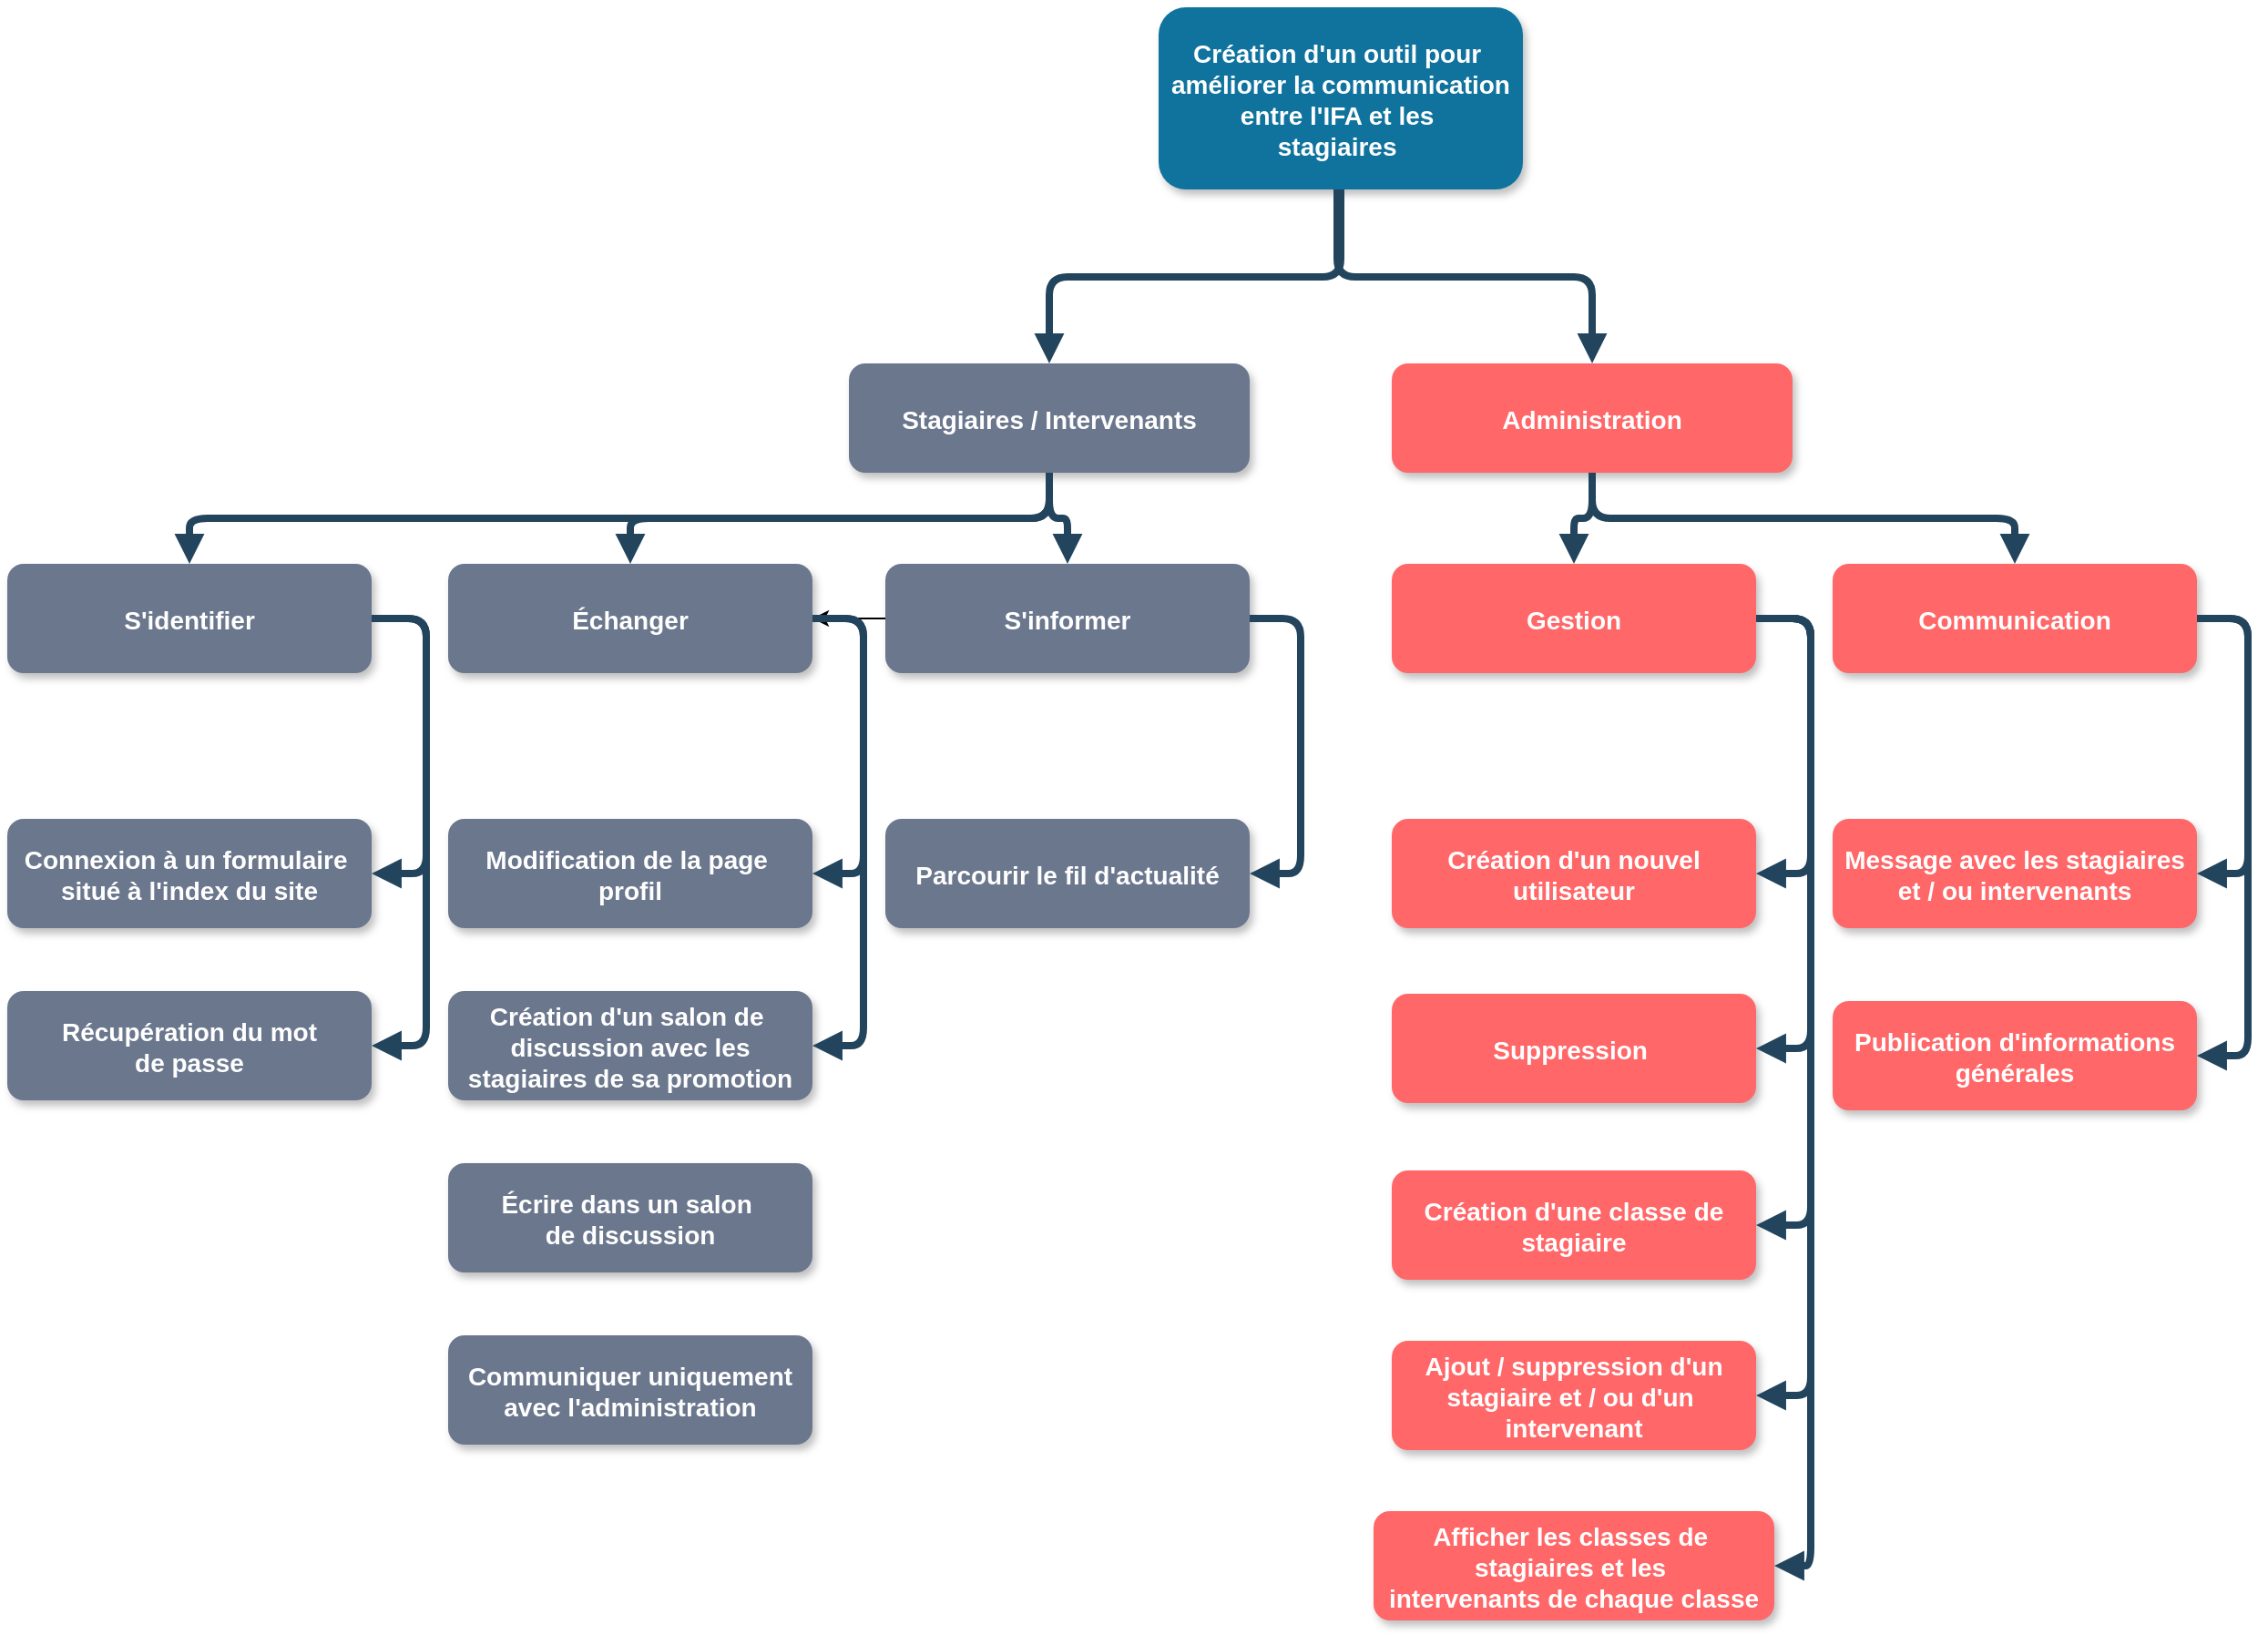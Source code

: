 <mxfile version="11.0.7" type="github"><diagram name="Page-1" id="97916047-d0de-89f5-080d-49f4d83e522f"><mxGraphModel dx="1380" dy="818" grid="1" gridSize="10" guides="1" tooltips="1" connect="1" arrows="1" fold="1" page="1" pageScale="1.5" pageWidth="1169" pageHeight="827" background="#ffffff" math="0" shadow="0"><root><mxCell id="0"/><mxCell id="1" parent="0"/><mxCell id="2" value="Création d'un outil pour &#10;améliorer la communication&#10;entre l'IFA et les &#10;stagiaires " style="rounded=1;fillColor=#10739E;strokeColor=none;shadow=1;gradientColor=none;fontStyle=1;fontColor=#FFFFFF;fontSize=14;spacingBottom=0;spacingRight=0;textDirection=ltr;" parent="1" vertex="1"><mxGeometry x="672" y="150" width="200" height="100" as="geometry"/></mxCell><mxCell id="3" value="Stagiaires / Intervenants" style="rounded=1;fillColor=#6b778d;strokeColor=none;shadow=1;gradientColor=none;fontStyle=1;fontColor=#FFFFFF;fontSize=14;" parent="1" vertex="1"><mxGeometry x="502" y="345.5" width="220" height="60" as="geometry"/></mxCell><mxCell id="4" value="S'identifier" style="rounded=1;fillColor=#6b778d;strokeColor=none;shadow=1;gradientColor=none;fontStyle=1;fontColor=#FFFFFF;fontSize=14;" parent="1" vertex="1"><mxGeometry x="40" y="455.5" width="200" height="60" as="geometry"/></mxCell><mxCell id="5" value="Échanger" style="rounded=1;fillColor=#6b778d;strokeColor=none;shadow=1;gradientColor=none;fontStyle=1;fontColor=#FFFFFF;fontSize=14;" parent="1" vertex="1"><mxGeometry x="282" y="455.5" width="200" height="60" as="geometry"/></mxCell><mxCell id="-i3eTBl44fJg-hl79ShU-67" value="" style="edgeStyle=orthogonalEdgeStyle;rounded=0;orthogonalLoop=1;jettySize=auto;html=1;" edge="1" parent="1" source="6" target="5"><mxGeometry relative="1" as="geometry"/></mxCell><mxCell id="6" value="S'informer" style="rounded=1;fillColor=#6b778d;strokeColor=none;shadow=1;gradientColor=none;fontStyle=1;fontColor=#FFFFFF;fontSize=14;" parent="1" vertex="1"><mxGeometry x="522" y="455.5" width="200" height="60" as="geometry"/></mxCell><mxCell id="7" value="Gestion" style="rounded=1;fillColor=#ff6768;strokeColor=none;shadow=1;gradientColor=none;fontStyle=1;fontColor=#FFFFFF;fontSize=14;" parent="1" vertex="1"><mxGeometry x="800" y="455.5" width="200" height="60" as="geometry"/></mxCell><mxCell id="8" value="Connexion à un formulaire &#10;situé à l'index du site" style="rounded=1;fillColor=#6b778d;strokeColor=none;shadow=1;gradientColor=none;fontStyle=1;fontColor=#FFFFFF;fontSize=14;" parent="1" vertex="1"><mxGeometry x="40" y="595.5" width="200" height="60" as="geometry"/></mxCell><mxCell id="9" value="Récupération du mot&#10;de passe" style="rounded=1;fillColor=#6b778d;strokeColor=none;shadow=1;gradientColor=none;fontStyle=1;fontColor=#FFFFFF;fontSize=14;" parent="1" vertex="1"><mxGeometry x="40" y="690" width="200" height="60" as="geometry"/></mxCell><mxCell id="10" value="Modification de la page &#10;profil" style="rounded=1;fillColor=#6b778d;strokeColor=none;shadow=1;gradientColor=none;fontStyle=1;fontColor=#FFFFFF;fontSize=14;" parent="1" vertex="1"><mxGeometry x="282" y="595.5" width="200" height="60" as="geometry"/></mxCell><mxCell id="11" value="Création d'un salon de &#10;discussion avec les&#10;stagiaires de sa promotion" style="rounded=1;fillColor=#6b778d;strokeColor=none;shadow=1;gradientColor=none;fontStyle=1;fontColor=#FFFFFF;fontSize=14;" parent="1" vertex="1"><mxGeometry x="282" y="690" width="200" height="60" as="geometry"/></mxCell><mxCell id="12" value="Écrire dans un salon &#10;de discussion" style="rounded=1;fillColor=#6b778d;strokeColor=none;shadow=1;gradientColor=none;fontStyle=1;fontColor=#FFFFFF;fontSize=14;" parent="1" vertex="1"><mxGeometry x="282" y="784.5" width="200" height="60" as="geometry"/></mxCell><mxCell id="13" value="Parcourir le fil d'actualité" style="rounded=1;fillColor=#6b778d;strokeColor=none;shadow=1;gradientColor=none;fontStyle=1;fontColor=#FFFFFF;fontSize=14;" parent="1" vertex="1"><mxGeometry x="522" y="595.5" width="200" height="60" as="geometry"/></mxCell><mxCell id="16" value="Communiquer uniquement&#10;avec l'administration" style="rounded=1;fillColor=#6b778d;strokeColor=none;shadow=1;gradientColor=none;fontStyle=1;fontColor=#FFFFFF;fontSize=14;" parent="1" vertex="1"><mxGeometry x="282" y="879" width="200" height="60" as="geometry"/></mxCell><mxCell id="18" value="Création d'un nouvel&#10;utilisateur" style="rounded=1;fillColor=#ff6768;strokeColor=none;shadow=1;gradientColor=none;fontStyle=1;fontColor=#FFFFFF;fontSize=14;" parent="1" vertex="1"><mxGeometry x="800" y="595.5" width="200" height="60" as="geometry"/></mxCell><mxCell id="19" value="Suppression " style="rounded=1;fillColor=#ff6768;strokeColor=none;shadow=1;gradientColor=none;fontStyle=1;fontColor=#FFFFFF;fontSize=14;" parent="1" vertex="1"><mxGeometry x="800" y="691.5" width="200" height="60" as="geometry"/></mxCell><mxCell id="20" value="Création d'une classe de&#10;stagiaire" style="rounded=1;fillColor=#ff6768;strokeColor=none;shadow=1;gradientColor=none;fontStyle=1;fontColor=#FFFFFF;fontSize=14;" parent="1" vertex="1"><mxGeometry x="800" y="788.5" width="200" height="60" as="geometry"/></mxCell><mxCell id="21" value="Ajout / suppression d'un&#10;stagiaire et / ou d'un &#10;intervenant" style="rounded=1;fillColor=#ff6768;strokeColor=none;shadow=1;gradientColor=none;fontStyle=1;fontColor=#FFFFFF;fontSize=14;" parent="1" vertex="1"><mxGeometry x="800" y="882" width="200" height="60" as="geometry"/></mxCell><mxCell id="22" value="Afficher les classes de &#10;stagiaires et les &#10;intervenants de chaque classe" style="rounded=1;fillColor=#ff6768;strokeColor=none;shadow=1;gradientColor=none;fontStyle=1;fontColor=#FFFFFF;fontSize=14;" parent="1" vertex="1"><mxGeometry x="790" y="975.5" width="220" height="60" as="geometry"/></mxCell><mxCell id="23" value="Message avec les stagiaires&#10;et / ou intervenants" style="rounded=1;fillColor=#ff6768;strokeColor=none;shadow=1;gradientColor=none;fontStyle=1;fontColor=#FFFFFF;fontSize=14;" parent="1" vertex="1"><mxGeometry x="1042" y="595.5" width="200" height="60" as="geometry"/></mxCell><mxCell id="24" value="Publication d'informations&#10;générales" style="rounded=1;fillColor=#ff6768;strokeColor=none;shadow=1;gradientColor=none;fontStyle=1;fontColor=#FFFFFF;fontSize=14;" parent="1" vertex="1"><mxGeometry x="1042" y="695.5" width="200" height="60" as="geometry"/></mxCell><mxCell id="29" value="" style="edgeStyle=elbowEdgeStyle;elbow=vertical;strokeWidth=4;endArrow=block;endFill=1;fontStyle=1;strokeColor=#23445D;" parent="1" source="2" target="3" edge="1"><mxGeometry x="22" y="165.5" width="100" height="100" as="geometry"><mxPoint x="22" y="265.5" as="sourcePoint"/><mxPoint x="122" y="165.5" as="targetPoint"/></mxGeometry></mxCell><mxCell id="30" value="" style="edgeStyle=elbowEdgeStyle;elbow=vertical;strokeWidth=4;endArrow=block;endFill=1;fontStyle=1;strokeColor=#23445D;" parent="1" source="3" target="5" edge="1"><mxGeometry x="22" y="165.5" width="100" height="100" as="geometry"><mxPoint x="22" y="265.5" as="sourcePoint"/><mxPoint x="122" y="165.5" as="targetPoint"/></mxGeometry></mxCell><mxCell id="31" value="" style="edgeStyle=elbowEdgeStyle;elbow=vertical;strokeWidth=4;endArrow=block;endFill=1;fontStyle=1;strokeColor=#23445D;" parent="1" source="3" target="4" edge="1"><mxGeometry x="22" y="165.5" width="100" height="100" as="geometry"><mxPoint x="22" y="265.5" as="sourcePoint"/><mxPoint x="122" y="165.5" as="targetPoint"/></mxGeometry></mxCell><mxCell id="32" value="" style="edgeStyle=elbowEdgeStyle;elbow=vertical;strokeWidth=4;endArrow=block;endFill=1;fontStyle=1;strokeColor=#23445D;" parent="1" source="3" target="6" edge="1"><mxGeometry x="22" y="165.5" width="100" height="100" as="geometry"><mxPoint x="22" y="265.5" as="sourcePoint"/><mxPoint x="122" y="165.5" as="targetPoint"/></mxGeometry></mxCell><mxCell id="-i3eTBl44fJg-hl79ShU-55" value="Administration" style="rounded=1;fillColor=#ff6768;strokeColor=none;shadow=1;gradientColor=none;fontStyle=1;fontColor=#FFFFFF;fontSize=14;" vertex="1" parent="1"><mxGeometry x="800" y="345.5" width="220" height="60" as="geometry"/></mxCell><mxCell id="-i3eTBl44fJg-hl79ShU-56" value="" style="edgeStyle=elbowEdgeStyle;elbow=vertical;strokeWidth=4;endArrow=block;endFill=1;fontStyle=1;strokeColor=#23445D;entryX=0.5;entryY=0;entryDx=0;entryDy=0;" edge="1" parent="1" target="-i3eTBl44fJg-hl79ShU-55"><mxGeometry x="32" y="175.5" width="100" height="100" as="geometry"><mxPoint x="770" y="250" as="sourcePoint"/><mxPoint x="622" y="355.5" as="targetPoint"/></mxGeometry></mxCell><mxCell id="-i3eTBl44fJg-hl79ShU-57" value="Communication" style="rounded=1;fillColor=#ff6768;strokeColor=none;shadow=1;gradientColor=none;fontStyle=1;fontColor=#FFFFFF;fontSize=14;" vertex="1" parent="1"><mxGeometry x="1042" y="455.5" width="200" height="60" as="geometry"/></mxCell><mxCell id="-i3eTBl44fJg-hl79ShU-58" value="" style="edgeStyle=elbowEdgeStyle;elbow=vertical;strokeWidth=4;endArrow=block;endFill=1;fontStyle=1;strokeColor=#23445D;exitX=0.5;exitY=1;exitDx=0;exitDy=0;entryX=0.5;entryY=0;entryDx=0;entryDy=0;" edge="1" parent="1" source="-i3eTBl44fJg-hl79ShU-55" target="7"><mxGeometry x="32" y="175.5" width="100" height="100" as="geometry"><mxPoint x="622.0" y="415.5" as="sourcePoint"/><mxPoint x="150" y="465.5" as="targetPoint"/></mxGeometry></mxCell><mxCell id="-i3eTBl44fJg-hl79ShU-59" value="" style="edgeStyle=elbowEdgeStyle;elbow=vertical;strokeWidth=4;endArrow=block;endFill=1;fontStyle=1;strokeColor=#23445D;entryX=0.5;entryY=0;entryDx=0;entryDy=0;exitX=0.5;exitY=1;exitDx=0;exitDy=0;" edge="1" parent="1" source="-i3eTBl44fJg-hl79ShU-55" target="-i3eTBl44fJg-hl79ShU-57"><mxGeometry x="42" y="185.5" width="100" height="100" as="geometry"><mxPoint x="930" y="410" as="sourcePoint"/><mxPoint x="910" y="465.333" as="targetPoint"/></mxGeometry></mxCell><mxCell id="-i3eTBl44fJg-hl79ShU-61" value="" style="edgeStyle=elbowEdgeStyle;elbow=vertical;strokeWidth=4;endArrow=block;endFill=1;fontStyle=1;strokeColor=#23445D;exitX=1;exitY=0.5;exitDx=0;exitDy=0;entryX=1;entryY=0.5;entryDx=0;entryDy=0;" edge="1" parent="1" source="4" target="8"><mxGeometry x="32" y="175.5" width="100" height="100" as="geometry"><mxPoint x="622.0" y="415.5" as="sourcePoint"/><mxPoint x="150" y="465.5" as="targetPoint"/><Array as="points"><mxPoint x="270" y="555"/></Array></mxGeometry></mxCell><mxCell id="-i3eTBl44fJg-hl79ShU-62" value="" style="edgeStyle=elbowEdgeStyle;elbow=vertical;strokeWidth=4;endArrow=block;endFill=1;fontStyle=1;strokeColor=#23445D;entryX=1;entryY=0.5;entryDx=0;entryDy=0;exitX=1;exitY=0.5;exitDx=0;exitDy=0;" edge="1" parent="1" source="4" target="9"><mxGeometry x="42" y="185.5" width="100" height="100" as="geometry"><mxPoint x="290" y="580" as="sourcePoint"/><mxPoint x="160" y="475.5" as="targetPoint"/><Array as="points"><mxPoint x="270" y="630"/></Array></mxGeometry></mxCell><mxCell id="-i3eTBl44fJg-hl79ShU-64" value="" style="edgeStyle=elbowEdgeStyle;elbow=vertical;strokeWidth=4;endArrow=block;endFill=1;fontStyle=1;strokeColor=#23445D;exitX=1;exitY=0.5;exitDx=0;exitDy=0;entryX=1;entryY=0.5;entryDx=0;entryDy=0;" edge="1" parent="1" source="5" target="10"><mxGeometry x="43" y="151" width="100" height="100" as="geometry"><mxPoint x="501" y="485.5" as="sourcePoint"/><mxPoint x="501" y="685.5" as="targetPoint"/><Array as="points"><mxPoint x="510" y="560"/></Array></mxGeometry></mxCell><mxCell id="-i3eTBl44fJg-hl79ShU-65" value="" style="edgeStyle=elbowEdgeStyle;elbow=vertical;strokeWidth=4;endArrow=block;endFill=1;fontStyle=1;strokeColor=#23445D;exitX=1;exitY=0.5;exitDx=0;exitDy=0;entryX=1;entryY=0.5;entryDx=0;entryDy=0;" edge="1" parent="1" source="5" target="11"><mxGeometry x="53" y="161" width="100" height="100" as="geometry"><mxPoint x="780" y="530" as="sourcePoint"/><mxPoint x="520" y="710" as="targetPoint"/><Array as="points"><mxPoint x="510" y="600"/><mxPoint x="580" y="580"/><mxPoint x="530" y="560"/><mxPoint x="520" y="570"/></Array></mxGeometry></mxCell><mxCell id="-i3eTBl44fJg-hl79ShU-68" value="" style="edgeStyle=elbowEdgeStyle;elbow=vertical;strokeWidth=4;endArrow=block;endFill=1;fontStyle=1;strokeColor=#23445D;exitX=1;exitY=0.5;exitDx=0;exitDy=0;entryX=1;entryY=0.5;entryDx=0;entryDy=0;" edge="1" parent="1" source="6" target="13"><mxGeometry x="321.5" y="153.5" width="100" height="100" as="geometry"><mxPoint x="750.167" y="477.833" as="sourcePoint"/><mxPoint x="750.167" y="712.833" as="targetPoint"/><Array as="points"><mxPoint x="750" y="550"/><mxPoint x="848.5" y="572.5"/><mxPoint x="798.5" y="552.5"/><mxPoint x="788.5" y="562.5"/></Array></mxGeometry></mxCell><mxCell id="-i3eTBl44fJg-hl79ShU-69" value="" style="edgeStyle=elbowEdgeStyle;elbow=vertical;strokeWidth=4;endArrow=block;endFill=1;fontStyle=1;strokeColor=#23445D;exitX=1;exitY=0.5;exitDx=0;exitDy=0;entryX=1;entryY=0.5;entryDx=0;entryDy=0;" edge="1" parent="1" source="7" target="18"><mxGeometry x="331.5" y="163.5" width="100" height="100" as="geometry"><mxPoint x="731.667" y="495.333" as="sourcePoint"/><mxPoint x="731.667" y="635.333" as="targetPoint"/><Array as="points"><mxPoint x="1030" y="560"/><mxPoint x="858.5" y="582.5"/><mxPoint x="808.5" y="562.5"/><mxPoint x="798.5" y="572.5"/></Array></mxGeometry></mxCell><mxCell id="-i3eTBl44fJg-hl79ShU-70" value="" style="edgeStyle=elbowEdgeStyle;elbow=vertical;strokeWidth=4;endArrow=block;endFill=1;fontStyle=1;strokeColor=#23445D;exitX=1;exitY=0.5;exitDx=0;exitDy=0;entryX=1;entryY=0.5;entryDx=0;entryDy=0;" edge="1" parent="1" source="7" target="19"><mxGeometry x="341.5" y="173.5" width="100" height="100" as="geometry"><mxPoint x="1010" y="495.333" as="sourcePoint"/><mxPoint x="1010" y="635.333" as="targetPoint"/><Array as="points"><mxPoint x="1030" y="610"/><mxPoint x="868.5" y="592.5"/><mxPoint x="818.5" y="572.5"/><mxPoint x="808.5" y="582.5"/></Array></mxGeometry></mxCell><mxCell id="-i3eTBl44fJg-hl79ShU-71" value="" style="edgeStyle=elbowEdgeStyle;elbow=vertical;strokeWidth=4;endArrow=block;endFill=1;fontStyle=1;strokeColor=#23445D;exitX=1;exitY=0.5;exitDx=0;exitDy=0;entryX=1;entryY=0.5;entryDx=0;entryDy=0;" edge="1" parent="1" source="7" target="20"><mxGeometry x="351.5" y="183.5" width="100" height="100" as="geometry"><mxPoint x="1010" y="495.333" as="sourcePoint"/><mxPoint x="1010" y="732" as="targetPoint"/><Array as="points"><mxPoint x="1030" y="660"/><mxPoint x="878.5" y="602.5"/><mxPoint x="828.5" y="582.5"/><mxPoint x="818.5" y="592.5"/></Array></mxGeometry></mxCell><mxCell id="-i3eTBl44fJg-hl79ShU-72" value="" style="edgeStyle=elbowEdgeStyle;elbow=vertical;strokeWidth=4;endArrow=block;endFill=1;fontStyle=1;strokeColor=#23445D;exitX=1;exitY=0.5;exitDx=0;exitDy=0;entryX=1;entryY=0.5;entryDx=0;entryDy=0;" edge="1" parent="1" source="7" target="21"><mxGeometry x="361.5" y="193.5" width="100" height="100" as="geometry"><mxPoint x="1010" y="495.333" as="sourcePoint"/><mxPoint x="1010" y="828.667" as="targetPoint"/><Array as="points"><mxPoint x="1030" y="700"/><mxPoint x="888.5" y="612.5"/><mxPoint x="838.5" y="592.5"/><mxPoint x="828.5" y="602.5"/></Array></mxGeometry></mxCell><mxCell id="-i3eTBl44fJg-hl79ShU-73" value="" style="edgeStyle=elbowEdgeStyle;elbow=vertical;strokeWidth=4;endArrow=block;endFill=1;fontStyle=1;strokeColor=#23445D;exitX=1;exitY=0.5;exitDx=0;exitDy=0;entryX=1;entryY=0.5;entryDx=0;entryDy=0;" edge="1" parent="1" source="7" target="22"><mxGeometry x="371.5" y="203.5" width="100" height="100" as="geometry"><mxPoint x="1020" y="505.333" as="sourcePoint"/><mxPoint x="1020" y="838.667" as="targetPoint"/><Array as="points"><mxPoint x="1030" y="750"/><mxPoint x="898.5" y="622.5"/><mxPoint x="848.5" y="602.5"/><mxPoint x="838.5" y="612.5"/></Array></mxGeometry></mxCell><mxCell id="-i3eTBl44fJg-hl79ShU-74" value="" style="edgeStyle=elbowEdgeStyle;elbow=vertical;strokeWidth=4;endArrow=block;endFill=1;fontStyle=1;strokeColor=#23445D;exitX=1;exitY=0.5;exitDx=0;exitDy=0;entryX=1;entryY=0.5;entryDx=0;entryDy=0;" edge="1" parent="1" source="-i3eTBl44fJg-hl79ShU-57" target="23"><mxGeometry x="381.5" y="213.5" width="100" height="100" as="geometry"><mxPoint x="1010" y="495.333" as="sourcePoint"/><mxPoint x="1300" y="620" as="targetPoint"/><Array as="points"><mxPoint x="1270" y="550"/><mxPoint x="908.5" y="632.5"/><mxPoint x="858.5" y="612.5"/><mxPoint x="848.5" y="622.5"/></Array></mxGeometry></mxCell><mxCell id="-i3eTBl44fJg-hl79ShU-75" value="" style="edgeStyle=elbowEdgeStyle;elbow=vertical;strokeWidth=4;endArrow=block;endFill=1;fontStyle=1;strokeColor=#23445D;exitX=1;exitY=0.5;exitDx=0;exitDy=0;entryX=1;entryY=0.5;entryDx=0;entryDy=0;" edge="1" parent="1" source="-i3eTBl44fJg-hl79ShU-57" target="24"><mxGeometry x="391.5" y="223.5" width="100" height="100" as="geometry"><mxPoint x="1251.667" y="495.333" as="sourcePoint"/><mxPoint x="1251.667" y="635.333" as="targetPoint"/><Array as="points"><mxPoint x="1270" y="610"/><mxPoint x="918.5" y="642.5"/><mxPoint x="868.5" y="622.5"/><mxPoint x="858.5" y="632.5"/></Array></mxGeometry></mxCell></root></mxGraphModel></diagram></mxfile>